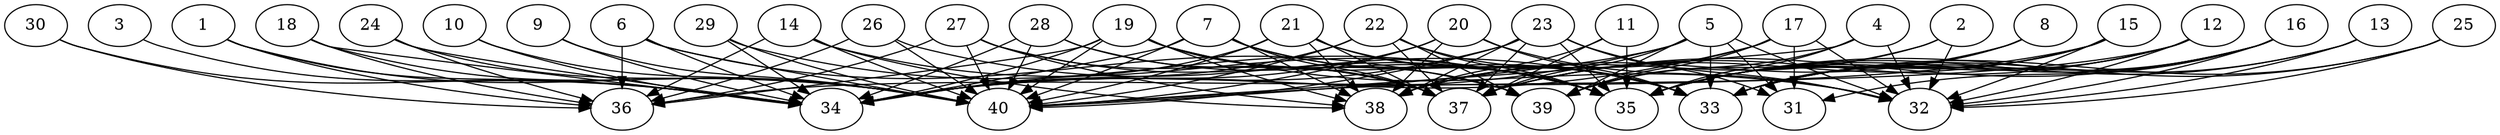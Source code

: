 // DAG automatically generated by daggen at Thu Oct  3 14:06:50 2019
// ./daggen --dot -n 40 --ccr 0.5 --fat 0.9 --regular 0.7 --density 0.7 --mindata 5242880 --maxdata 52428800 
digraph G {
  1 [size="40007680", alpha="0.18", expect_size="20003840"] 
  1 -> 34 [size ="20003840"]
  1 -> 36 [size ="20003840"]
  1 -> 40 [size ="20003840"]
  2 [size="53901312", alpha="0.10", expect_size="26950656"] 
  2 -> 32 [size ="26950656"]
  2 -> 38 [size ="26950656"]
  2 -> 39 [size ="26950656"]
  3 [size="82671616", alpha="0.00", expect_size="41335808"] 
  3 -> 34 [size ="41335808"]
  4 [size="29622272", alpha="0.13", expect_size="14811136"] 
  4 -> 32 [size ="14811136"]
  4 -> 35 [size ="14811136"]
  4 -> 39 [size ="14811136"]
  4 -> 40 [size ="14811136"]
  5 [size="90542080", alpha="0.18", expect_size="45271040"] 
  5 -> 31 [size ="45271040"]
  5 -> 32 [size ="45271040"]
  5 -> 33 [size ="45271040"]
  5 -> 34 [size ="45271040"]
  5 -> 37 [size ="45271040"]
  5 -> 39 [size ="45271040"]
  5 -> 40 [size ="45271040"]
  6 [size="29310976", alpha="0.14", expect_size="14655488"] 
  6 -> 34 [size ="14655488"]
  6 -> 36 [size ="14655488"]
  6 -> 39 [size ="14655488"]
  6 -> 40 [size ="14655488"]
  7 [size="25948160", alpha="0.19", expect_size="12974080"] 
  7 -> 33 [size ="12974080"]
  7 -> 34 [size ="12974080"]
  7 -> 35 [size ="12974080"]
  7 -> 37 [size ="12974080"]
  7 -> 38 [size ="12974080"]
  7 -> 40 [size ="12974080"]
  8 [size="18765824", alpha="0.10", expect_size="9382912"] 
  8 -> 33 [size ="9382912"]
  8 -> 35 [size ="9382912"]
  8 -> 38 [size ="9382912"]
  9 [size="88389632", alpha="0.05", expect_size="44194816"] 
  9 -> 34 [size ="44194816"]
  9 -> 40 [size ="44194816"]
  10 [size="54831104", alpha="0.20", expect_size="27415552"] 
  10 -> 34 [size ="27415552"]
  10 -> 40 [size ="27415552"]
  11 [size="70451200", alpha="0.18", expect_size="35225600"] 
  11 -> 35 [size ="35225600"]
  11 -> 37 [size ="35225600"]
  11 -> 38 [size ="35225600"]
  12 [size="63127552", alpha="0.01", expect_size="31563776"] 
  12 -> 32 [size ="31563776"]
  12 -> 33 [size ="31563776"]
  12 -> 35 [size ="31563776"]
  12 -> 37 [size ="31563776"]
  12 -> 40 [size ="31563776"]
  13 [size="16101376", alpha="0.18", expect_size="8050688"] 
  13 -> 32 [size ="8050688"]
  13 -> 33 [size ="8050688"]
  13 -> 35 [size ="8050688"]
  14 [size="17614848", alpha="0.12", expect_size="8807424"] 
  14 -> 35 [size ="8807424"]
  14 -> 36 [size ="8807424"]
  14 -> 38 [size ="8807424"]
  14 -> 40 [size ="8807424"]
  15 [size="80187392", alpha="0.16", expect_size="40093696"] 
  15 -> 32 [size ="40093696"]
  15 -> 33 [size ="40093696"]
  15 -> 35 [size ="40093696"]
  15 -> 36 [size ="40093696"]
  15 -> 37 [size ="40093696"]
  16 [size="68585472", alpha="0.18", expect_size="34292736"] 
  16 -> 31 [size ="34292736"]
  16 -> 32 [size ="34292736"]
  16 -> 33 [size ="34292736"]
  16 -> 35 [size ="34292736"]
  16 -> 37 [size ="34292736"]
  17 [size="39606272", alpha="0.06", expect_size="19803136"] 
  17 -> 31 [size ="19803136"]
  17 -> 32 [size ="19803136"]
  17 -> 34 [size ="19803136"]
  17 -> 38 [size ="19803136"]
  17 -> 39 [size ="19803136"]
  18 [size="36841472", alpha="0.02", expect_size="18420736"] 
  18 -> 34 [size ="18420736"]
  18 -> 36 [size ="18420736"]
  18 -> 40 [size ="18420736"]
  19 [size="82608128", alpha="0.00", expect_size="41304064"] 
  19 -> 32 [size ="41304064"]
  19 -> 33 [size ="41304064"]
  19 -> 34 [size ="41304064"]
  19 -> 36 [size ="41304064"]
  19 -> 37 [size ="41304064"]
  19 -> 38 [size ="41304064"]
  19 -> 39 [size ="41304064"]
  19 -> 40 [size ="41304064"]
  20 [size="12515328", alpha="0.19", expect_size="6257664"] 
  20 -> 32 [size ="6257664"]
  20 -> 33 [size ="6257664"]
  20 -> 34 [size ="6257664"]
  20 -> 38 [size ="6257664"]
  20 -> 40 [size ="6257664"]
  21 [size="12273664", alpha="0.04", expect_size="6136832"] 
  21 -> 33 [size ="6136832"]
  21 -> 34 [size ="6136832"]
  21 -> 35 [size ="6136832"]
  21 -> 37 [size ="6136832"]
  21 -> 38 [size ="6136832"]
  21 -> 40 [size ="6136832"]
  22 [size="98869248", alpha="0.18", expect_size="49434624"] 
  22 -> 33 [size ="49434624"]
  22 -> 34 [size ="49434624"]
  22 -> 35 [size ="49434624"]
  22 -> 37 [size ="49434624"]
  22 -> 39 [size ="49434624"]
  22 -> 40 [size ="49434624"]
  23 [size="102858752", alpha="0.08", expect_size="51429376"] 
  23 -> 31 [size ="51429376"]
  23 -> 32 [size ="51429376"]
  23 -> 34 [size ="51429376"]
  23 -> 35 [size ="51429376"]
  23 -> 37 [size ="51429376"]
  23 -> 38 [size ="51429376"]
  23 -> 40 [size ="51429376"]
  24 [size="93237248", alpha="0.01", expect_size="46618624"] 
  24 -> 34 [size ="46618624"]
  24 -> 36 [size ="46618624"]
  24 -> 40 [size ="46618624"]
  25 [size="55588864", alpha="0.12", expect_size="27794432"] 
  25 -> 32 [size ="27794432"]
  25 -> 33 [size ="27794432"]
  25 -> 35 [size ="27794432"]
  26 [size="34541568", alpha="0.06", expect_size="17270784"] 
  26 -> 33 [size ="17270784"]
  26 -> 36 [size ="17270784"]
  26 -> 40 [size ="17270784"]
  27 [size="27389952", alpha="0.04", expect_size="13694976"] 
  27 -> 35 [size ="13694976"]
  27 -> 36 [size ="13694976"]
  27 -> 37 [size ="13694976"]
  27 -> 38 [size ="13694976"]
  27 -> 40 [size ="13694976"]
  28 [size="55672832", alpha="0.04", expect_size="27836416"] 
  28 -> 34 [size ="27836416"]
  28 -> 35 [size ="27836416"]
  28 -> 37 [size ="27836416"]
  28 -> 40 [size ="27836416"]
  29 [size="64106496", alpha="0.20", expect_size="32053248"] 
  29 -> 34 [size ="32053248"]
  29 -> 35 [size ="32053248"]
  29 -> 40 [size ="32053248"]
  30 [size="64516096", alpha="0.05", expect_size="32258048"] 
  30 -> 34 [size ="32258048"]
  30 -> 36 [size ="32258048"]
  31 [size="59070464", alpha="0.03", expect_size="29535232"] 
  32 [size="77291520", alpha="0.13", expect_size="38645760"] 
  33 [size="68225024", alpha="0.03", expect_size="34112512"] 
  34 [size="104058880", alpha="0.15", expect_size="52029440"] 
  35 [size="15185920", alpha="0.02", expect_size="7592960"] 
  36 [size="70408192", alpha="0.01", expect_size="35204096"] 
  37 [size="99809280", alpha="0.06", expect_size="49904640"] 
  38 [size="24481792", alpha="0.17", expect_size="12240896"] 
  39 [size="41451520", alpha="0.03", expect_size="20725760"] 
  40 [size="39876608", alpha="0.10", expect_size="19938304"] 
}
